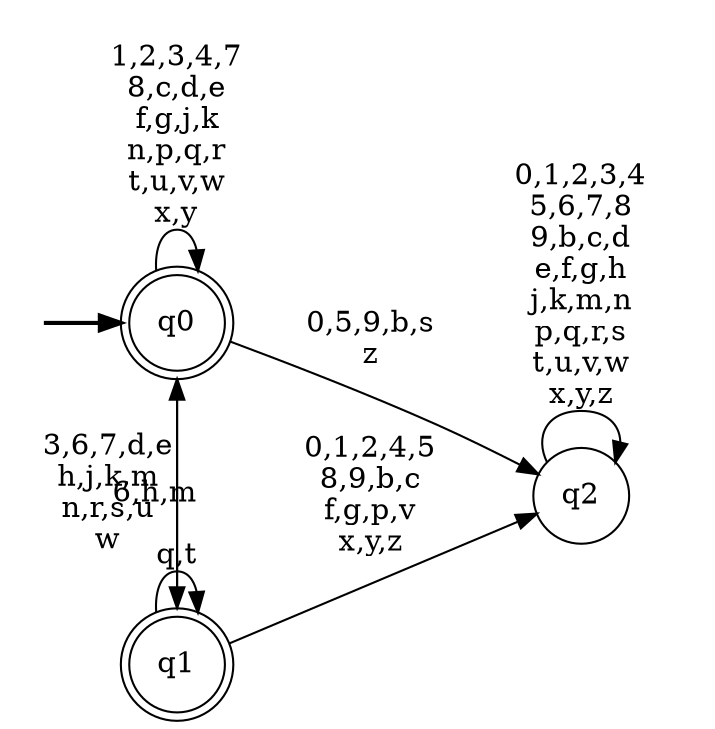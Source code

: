 digraph BlueStarA {
__start0 [style = invis, shape = none, label = "", width = 0, height = 0];

rankdir=LR;
size="8,5";

s0 [style="rounded,filled", color="black", fillcolor="white" shape="doublecircle", label="q0"];
s1 [style="rounded,filled", color="black", fillcolor="white" shape="doublecircle", label="q1"];
s2 [style="filled", color="black", fillcolor="white" shape="circle", label="q2"];
subgraph cluster_main { 
	graph [pad=".75", ranksep="0.15", nodesep="0.15"];
	 style=invis; 
	__start0 -> s0 [penwidth=2];
}
s0 -> s0 [label="1,2,3,4,7\n8,c,d,e\nf,g,j,k\nn,p,q,r\nt,u,v,w\nx,y"];
s0 -> s1 [label="6,h,m"];
s0 -> s2 [label="0,5,9,b,s\nz"];
s1 -> s0 [label="3,6,7,d,e\nh,j,k,m\nn,r,s,u\nw"];
s1 -> s1 [label="q,t"];
s1 -> s2 [label="0,1,2,4,5\n8,9,b,c\nf,g,p,v\nx,y,z"];
s2 -> s2 [label="0,1,2,3,4\n5,6,7,8\n9,b,c,d\ne,f,g,h\nj,k,m,n\np,q,r,s\nt,u,v,w\nx,y,z"];

}